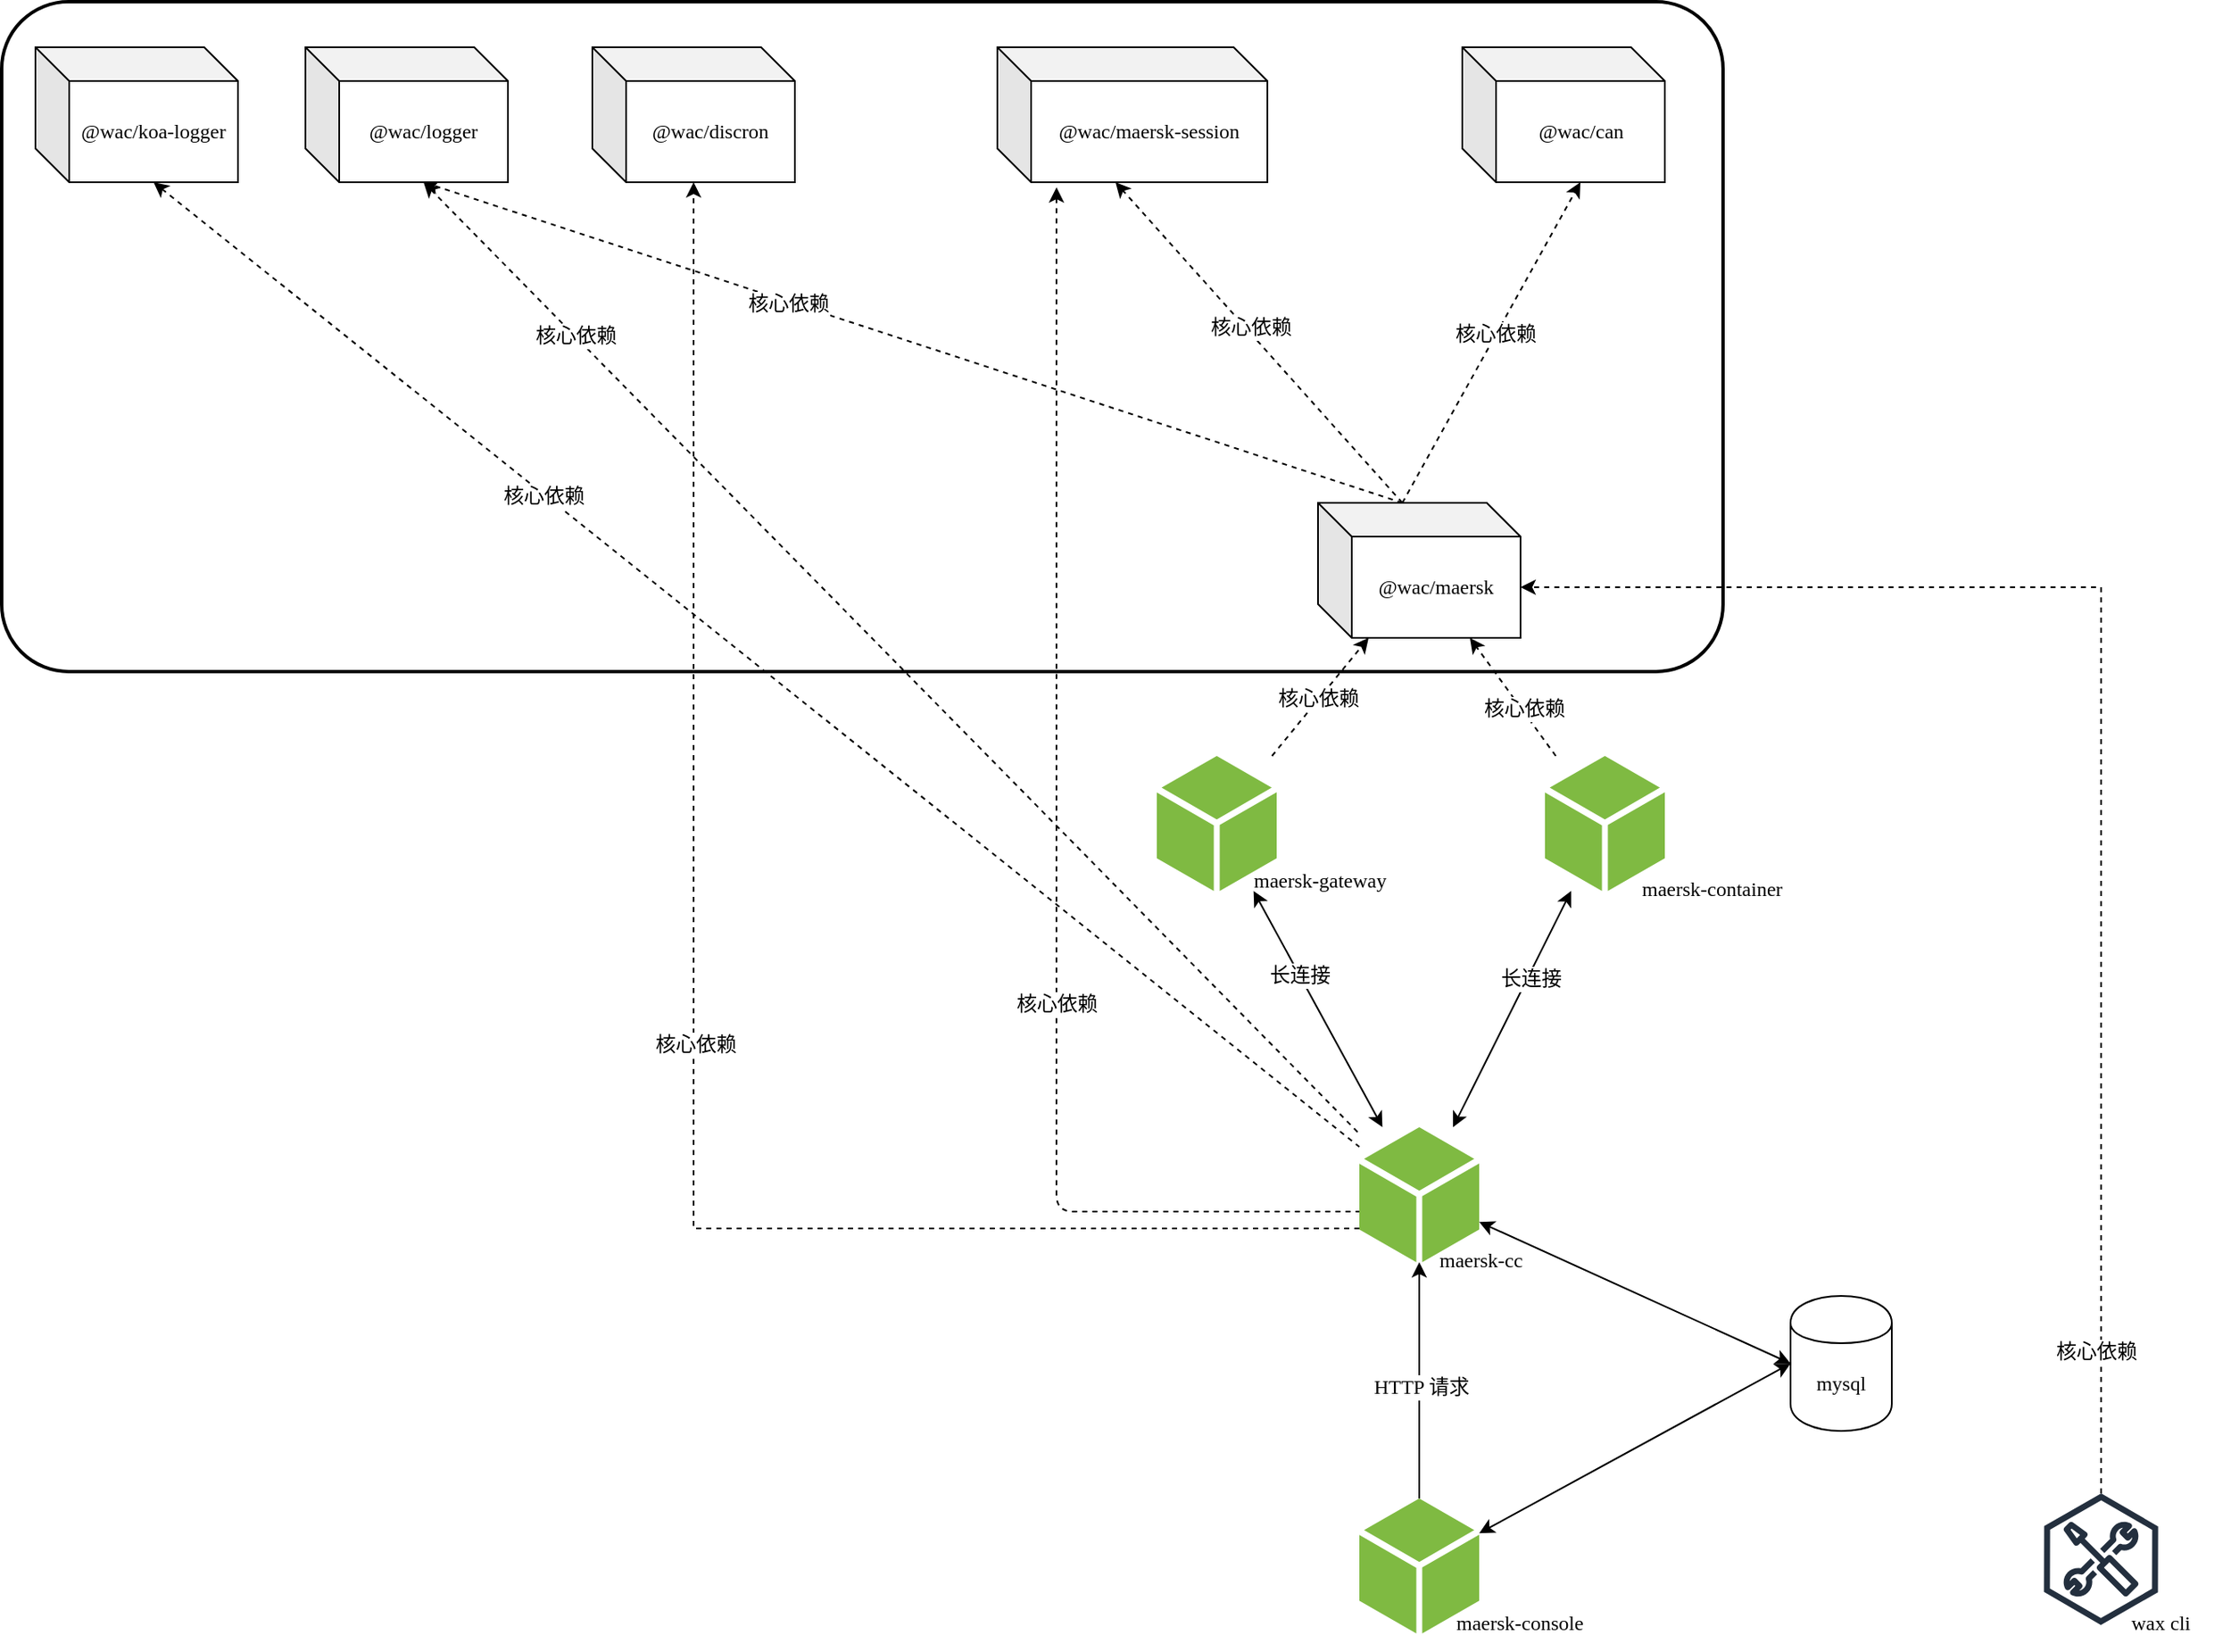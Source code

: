 <mxfile version="12.2.6" type="github" pages="1"><diagram id="LdaNKY0aEIqAjeBKMeYE" name="Page-1"><mxGraphModel dx="2115" dy="1473" grid="1" gridSize="10" guides="1" tooltips="1" connect="1" arrows="1" fold="1" page="1" pageScale="1" pageWidth="1169" pageHeight="827" math="0" shadow="0"><root><mxCell id="0"/><mxCell id="1" parent="0"/><mxCell id="Zhl440exGmExsDS8FuML-5" style="rounded=0;orthogonalLoop=1;jettySize=auto;html=1;entryX=0.25;entryY=1;entryDx=0;entryDy=0;dashed=1;fontFamily=MonacoBSemi;" edge="1" parent="1" source="Zhl440exGmExsDS8FuML-46"><mxGeometry relative="1" as="geometry"><mxPoint x="160" y="270" as="sourcePoint"/><mxPoint x="250" y="180" as="targetPoint"/></mxGeometry></mxCell><mxCell id="Zhl440exGmExsDS8FuML-9" value="核心依赖" style="text;html=1;resizable=0;points=[];align=center;verticalAlign=middle;labelBackgroundColor=#ffffff;fontFamily=MonacoBSemi;" vertex="1" connectable="0" parent="Zhl440exGmExsDS8FuML-5"><mxGeometry x="-0.033" y="1" relative="1" as="geometry"><mxPoint as="offset"/></mxGeometry></mxCell><mxCell id="Zhl440exGmExsDS8FuML-6" style="rounded=0;orthogonalLoop=1;jettySize=auto;html=1;entryX=0.75;entryY=1;entryDx=0;entryDy=0;dashed=1;fontFamily=MonacoBSemi;" edge="1" parent="1" source="Zhl440exGmExsDS8FuML-49"><mxGeometry relative="1" as="geometry"><mxPoint x="400" y="270" as="sourcePoint"/><mxPoint x="310" y="180" as="targetPoint"/></mxGeometry></mxCell><mxCell id="Zhl440exGmExsDS8FuML-71" value="核心依赖" style="text;html=1;resizable=0;points=[];align=center;verticalAlign=middle;labelBackgroundColor=#ffffff;fontFamily=MonacoBSemi;" vertex="1" connectable="0" parent="Zhl440exGmExsDS8FuML-6"><mxGeometry x="-0.22" y="-1" relative="1" as="geometry"><mxPoint as="offset"/></mxGeometry></mxCell><mxCell id="Zhl440exGmExsDS8FuML-31" style="rounded=0;orthogonalLoop=1;jettySize=auto;html=1;exitX=0;exitY=0;exitDx=50;exitDy=0;exitPerimeter=0;entryX=0;entryY=0;entryDx=70;entryDy=80;entryPerimeter=0;startArrow=none;startFill=0;endArrow=classic;endFill=1;dashed=1;fontFamily=MonacoBSemi;" edge="1" parent="1" source="Zhl440exGmExsDS8FuML-8" target="Zhl440exGmExsDS8FuML-30"><mxGeometry relative="1" as="geometry"/></mxCell><mxCell id="Zhl440exGmExsDS8FuML-32" value="核心依赖" style="text;html=1;resizable=0;points=[];align=center;verticalAlign=middle;labelBackgroundColor=#ffffff;fontFamily=MonacoBSemi;" vertex="1" connectable="0" parent="Zhl440exGmExsDS8FuML-31"><mxGeometry x="0.053" y="1" relative="1" as="geometry"><mxPoint as="offset"/></mxGeometry></mxCell><mxCell id="Zhl440exGmExsDS8FuML-34" style="rounded=0;orthogonalLoop=1;jettySize=auto;html=1;exitX=0;exitY=0;exitDx=50;exitDy=0;exitPerimeter=0;entryX=0;entryY=0;entryDx=70;entryDy=80;entryPerimeter=0;dashed=1;startArrow=none;startFill=0;endArrow=classic;endFill=1;fontFamily=MonacoBSemi;" edge="1" parent="1" source="Zhl440exGmExsDS8FuML-8" target="Zhl440exGmExsDS8FuML-33"><mxGeometry relative="1" as="geometry"/></mxCell><mxCell id="Zhl440exGmExsDS8FuML-35" value="核心依赖" style="text;html=1;resizable=0;points=[];align=center;verticalAlign=middle;labelBackgroundColor=#ffffff;fontFamily=MonacoBSemi;" vertex="1" connectable="0" parent="Zhl440exGmExsDS8FuML-34"><mxGeometry x="0.083" y="-2" relative="1" as="geometry"><mxPoint as="offset"/></mxGeometry></mxCell><mxCell id="Zhl440exGmExsDS8FuML-37" style="rounded=0;orthogonalLoop=1;jettySize=auto;html=1;exitX=0;exitY=0;exitDx=50;exitDy=0;exitPerimeter=0;entryX=0;entryY=0;entryDx=70;entryDy=80;entryPerimeter=0;dashed=1;startArrow=none;startFill=0;endArrow=classic;endFill=1;fontFamily=MonacoBSemi;" edge="1" parent="1" source="Zhl440exGmExsDS8FuML-8" target="Zhl440exGmExsDS8FuML-36"><mxGeometry relative="1" as="geometry"/></mxCell><mxCell id="Zhl440exGmExsDS8FuML-38" value="核心依赖" style="text;html=1;resizable=0;points=[];align=center;verticalAlign=middle;labelBackgroundColor=#ffffff;fontFamily=MonacoBSemi;" vertex="1" connectable="0" parent="Zhl440exGmExsDS8FuML-37"><mxGeometry x="0.253" y="1" relative="1" as="geometry"><mxPoint as="offset"/></mxGeometry></mxCell><mxCell id="Zhl440exGmExsDS8FuML-8" value="&lt;span style=&quot;white-space: normal&quot;&gt;@wac/maersk&lt;/span&gt;" style="shape=cube;whiteSpace=wrap;html=1;boundedLbl=1;backgroundOutline=1;darkOpacity=0.05;darkOpacity2=0.1;fontFamily=MonacoBSemi;" vertex="1" parent="1"><mxGeometry x="220" y="100" width="120" height="80" as="geometry"/></mxCell><mxCell id="Zhl440exGmExsDS8FuML-14" style="rounded=0;orthogonalLoop=1;jettySize=auto;html=1;startArrow=classic;startFill=1;fontFamily=MonacoBSemi;" edge="1" parent="1" source="Zhl440exGmExsDS8FuML-51" target="Zhl440exGmExsDS8FuML-46"><mxGeometry relative="1" as="geometry"><mxPoint x="220" y="520" as="sourcePoint"/><mxPoint x="160" y="330" as="targetPoint"/></mxGeometry></mxCell><mxCell id="Zhl440exGmExsDS8FuML-16" value="长连接" style="text;html=1;resizable=0;points=[];align=center;verticalAlign=middle;labelBackgroundColor=#ffffff;fontFamily=MonacoBSemi;" vertex="1" connectable="0" parent="Zhl440exGmExsDS8FuML-14"><mxGeometry x="0.288" relative="1" as="geometry"><mxPoint as="offset"/></mxGeometry></mxCell><mxCell id="Zhl440exGmExsDS8FuML-15" style="rounded=0;orthogonalLoop=1;jettySize=auto;html=1;startArrow=classic;startFill=1;fontFamily=MonacoBSemi;" edge="1" parent="1" source="Zhl440exGmExsDS8FuML-51" target="Zhl440exGmExsDS8FuML-49"><mxGeometry relative="1" as="geometry"><mxPoint x="340" y="520" as="sourcePoint"/><mxPoint x="400" y="330" as="targetPoint"/></mxGeometry></mxCell><mxCell id="Zhl440exGmExsDS8FuML-17" value="长连接" style="text;html=1;resizable=0;points=[];align=center;verticalAlign=middle;labelBackgroundColor=#ffffff;fontFamily=MonacoBSemi;" vertex="1" connectable="0" parent="Zhl440exGmExsDS8FuML-15"><mxGeometry x="0.272" y="-1" relative="1" as="geometry"><mxPoint as="offset"/></mxGeometry></mxCell><mxCell id="Zhl440exGmExsDS8FuML-28" style="rounded=0;orthogonalLoop=1;jettySize=auto;html=1;entryX=0;entryY=0.5;entryDx=0;entryDy=0;startArrow=classic;startFill=1;endArrow=classic;endFill=1;fontFamily=MonacoBSemi;" edge="1" parent="1" source="Zhl440exGmExsDS8FuML-51" target="Zhl440exGmExsDS8FuML-27"><mxGeometry relative="1" as="geometry"><mxPoint x="340" y="535" as="sourcePoint"/></mxGeometry></mxCell><mxCell id="Zhl440exGmExsDS8FuML-45" style="edgeStyle=orthogonalEdgeStyle;rounded=0;orthogonalLoop=1;jettySize=auto;html=1;dashed=1;startArrow=none;startFill=0;endArrow=classic;endFill=1;fontFamily=MonacoBSemi;" edge="1" parent="1" source="Zhl440exGmExsDS8FuML-51"><mxGeometry relative="1" as="geometry"><mxPoint x="220" y="535" as="sourcePoint"/><mxPoint x="-150" y="-90" as="targetPoint"/><Array as="points"><mxPoint x="-150" y="530"/></Array></mxGeometry></mxCell><mxCell id="Zhl440exGmExsDS8FuML-52" value="核心依赖" style="text;html=1;resizable=0;points=[];align=center;verticalAlign=middle;labelBackgroundColor=#ffffff;fontFamily=MonacoBSemi;" vertex="1" connectable="0" parent="Zhl440exGmExsDS8FuML-45"><mxGeometry x="-0.006" y="-1" relative="1" as="geometry"><mxPoint as="offset"/></mxGeometry></mxCell><mxCell id="Zhl440exGmExsDS8FuML-18" style="edgeStyle=orthogonalEdgeStyle;rounded=0;orthogonalLoop=1;jettySize=auto;html=1;startArrow=none;startFill=0;fontFamily=MonacoBSemi;" edge="1" parent="1" source="Zhl440exGmExsDS8FuML-63" target="Zhl440exGmExsDS8FuML-51"><mxGeometry relative="1" as="geometry"><mxPoint x="280" y="690" as="sourcePoint"/><mxPoint x="280" y="550" as="targetPoint"/></mxGeometry></mxCell><mxCell id="Zhl440exGmExsDS8FuML-19" value="HTTP 请求" style="text;html=1;resizable=0;points=[];align=center;verticalAlign=middle;labelBackgroundColor=#ffffff;fontFamily=MonacoBSemi;" vertex="1" connectable="0" parent="Zhl440exGmExsDS8FuML-18"><mxGeometry x="-0.057" y="-1" relative="1" as="geometry"><mxPoint as="offset"/></mxGeometry></mxCell><mxCell id="Zhl440exGmExsDS8FuML-29" style="rounded=0;orthogonalLoop=1;jettySize=auto;html=1;entryX=0;entryY=0.5;entryDx=0;entryDy=0;startArrow=classic;startFill=1;endArrow=classic;endFill=1;fontFamily=MonacoBSemi;" edge="1" parent="1" source="Zhl440exGmExsDS8FuML-63" target="Zhl440exGmExsDS8FuML-27"><mxGeometry relative="1" as="geometry"><mxPoint x="340" y="720" as="sourcePoint"/></mxGeometry></mxCell><mxCell id="Zhl440exGmExsDS8FuML-27" value="mysql" style="shape=cylinder;whiteSpace=wrap;html=1;boundedLbl=1;backgroundOutline=1;fontFamily=MonacoBSemi;" vertex="1" parent="1"><mxGeometry x="500" y="570" width="60" height="80" as="geometry"/></mxCell><mxCell id="Zhl440exGmExsDS8FuML-30" value="&lt;span style=&quot;white-space: normal&quot;&gt;@wac/can&lt;/span&gt;" style="shape=cube;whiteSpace=wrap;html=1;boundedLbl=1;backgroundOutline=1;darkOpacity=0.05;darkOpacity2=0.1;fontFamily=MonacoBSemi;" vertex="1" parent="1"><mxGeometry x="305.5" y="-170" width="120" height="80" as="geometry"/></mxCell><mxCell id="Zhl440exGmExsDS8FuML-33" value="&lt;span style=&quot;white-space: normal&quot;&gt;@wac/maersk-session&lt;/span&gt;" style="shape=cube;whiteSpace=wrap;html=1;boundedLbl=1;backgroundOutline=1;darkOpacity=0.05;darkOpacity2=0.1;fontFamily=MonacoBSemi;" vertex="1" parent="1"><mxGeometry x="30" y="-170" width="160" height="80" as="geometry"/></mxCell><mxCell id="Zhl440exGmExsDS8FuML-69" style="edgeStyle=none;rounded=0;orthogonalLoop=1;jettySize=auto;html=1;exitX=0;exitY=0;exitDx=70;exitDy=80;exitPerimeter=0;dashed=1;startArrow=classic;startFill=1;endArrow=none;endFill=0;fontFamily=MonacoBSemi;" edge="1" parent="1" source="Zhl440exGmExsDS8FuML-36" target="Zhl440exGmExsDS8FuML-51"><mxGeometry relative="1" as="geometry"/></mxCell><mxCell id="Zhl440exGmExsDS8FuML-70" value="核心依赖" style="text;html=1;resizable=0;points=[];align=center;verticalAlign=middle;labelBackgroundColor=#ffffff;fontFamily=MonacoBSemi;" vertex="1" connectable="0" parent="Zhl440exGmExsDS8FuML-69"><mxGeometry x="-0.677" relative="1" as="geometry"><mxPoint as="offset"/></mxGeometry></mxCell><mxCell id="Zhl440exGmExsDS8FuML-36" value="&lt;span style=&quot;white-space: normal&quot;&gt;@wac/logger&lt;/span&gt;" style="shape=cube;whiteSpace=wrap;html=1;boundedLbl=1;backgroundOutline=1;darkOpacity=0.05;darkOpacity2=0.1;fontFamily=MonacoBSemi;" vertex="1" parent="1"><mxGeometry x="-380" y="-170" width="120" height="80" as="geometry"/></mxCell><mxCell id="Zhl440exGmExsDS8FuML-40" style="edgeStyle=orthogonalEdgeStyle;rounded=0;orthogonalLoop=1;jettySize=auto;html=1;entryX=0;entryY=0;entryDx=120;entryDy=50;entryPerimeter=0;dashed=1;startArrow=none;startFill=0;endArrow=classic;endFill=1;fontFamily=MonacoBSemi;" edge="1" parent="1" source="Zhl440exGmExsDS8FuML-57" target="Zhl440exGmExsDS8FuML-8"><mxGeometry relative="1" as="geometry"><mxPoint x="660" y="270" as="sourcePoint"/><Array as="points"><mxPoint x="684" y="150"/></Array></mxGeometry></mxCell><mxCell id="Zhl440exGmExsDS8FuML-65" value="核心依赖" style="text;html=1;resizable=0;points=[];align=center;verticalAlign=middle;labelBackgroundColor=#ffffff;fontFamily=MonacoBSemi;" vertex="1" connectable="0" parent="Zhl440exGmExsDS8FuML-40"><mxGeometry x="-0.809" y="3" relative="1" as="geometry"><mxPoint as="offset"/></mxGeometry></mxCell><mxCell id="Zhl440exGmExsDS8FuML-44" value="&lt;span style=&quot;white-space: normal&quot;&gt;@wac/discron&lt;/span&gt;" style="shape=cube;whiteSpace=wrap;html=1;boundedLbl=1;backgroundOutline=1;darkOpacity=0.05;darkOpacity2=0.1;fontFamily=MonacoBSemi;" vertex="1" parent="1"><mxGeometry x="-210" y="-170" width="120" height="80" as="geometry"/></mxCell><mxCell id="Zhl440exGmExsDS8FuML-46" value="" style="pointerEvents=1;shadow=0;dashed=0;html=1;strokeColor=none;labelPosition=center;verticalLabelPosition=bottom;verticalAlign=top;outlineConnect=0;align=center;shape=mxgraph.office.concepts.node_generic;fillColor=#7FBA42;fontFamily=MonacoBSemi;" vertex="1" parent="1"><mxGeometry x="124.5" y="250" width="71" height="80" as="geometry"/></mxCell><mxCell id="Zhl440exGmExsDS8FuML-47" value="maersk-gateway" style="text;html=1;fontFamily=MonacoBSemi;" vertex="1" parent="1"><mxGeometry x="180" y="310" width="110" height="30" as="geometry"/></mxCell><mxCell id="Zhl440exGmExsDS8FuML-48" value="maersk-container" style="text;html=1;fontFamily=MonacoBSemi;" vertex="1" parent="1"><mxGeometry x="410" y="315" width="120" height="30" as="geometry"/></mxCell><mxCell id="Zhl440exGmExsDS8FuML-49" value="" style="pointerEvents=1;shadow=0;dashed=0;html=1;strokeColor=none;labelPosition=center;verticalLabelPosition=bottom;verticalAlign=top;outlineConnect=0;align=center;shape=mxgraph.office.concepts.node_generic;fillColor=#7FBA42;fontFamily=MonacoBSemi;" vertex="1" parent="1"><mxGeometry x="354.5" y="250" width="71" height="80" as="geometry"/></mxCell><mxCell id="Zhl440exGmExsDS8FuML-50" value="maersk-cc" style="text;html=1;fontFamily=MonacoBSemi;" vertex="1" parent="1"><mxGeometry x="290" y="535" width="80" height="30" as="geometry"/></mxCell><mxCell id="Zhl440exGmExsDS8FuML-51" value="" style="pointerEvents=1;shadow=0;dashed=0;html=1;strokeColor=none;labelPosition=center;verticalLabelPosition=bottom;verticalAlign=top;outlineConnect=0;align=center;shape=mxgraph.office.concepts.node_generic;fillColor=#7FBA42;fontFamily=MonacoBSemi;" vertex="1" parent="1"><mxGeometry x="244.5" y="470" width="71" height="80" as="geometry"/></mxCell><mxCell id="Zhl440exGmExsDS8FuML-53" value="" style="endArrow=none;dashed=1;html=1;exitX=0.219;exitY=1.038;exitDx=0;exitDy=0;exitPerimeter=0;edgeStyle=orthogonalEdgeStyle;startArrow=classic;startFill=1;fontFamily=MonacoBSemi;" edge="1" parent="1" source="Zhl440exGmExsDS8FuML-33" target="Zhl440exGmExsDS8FuML-51"><mxGeometry width="50" height="50" relative="1" as="geometry"><mxPoint x="100" y="610" as="sourcePoint"/><mxPoint x="150" y="560" as="targetPoint"/><Array as="points"><mxPoint x="65" y="520"/></Array></mxGeometry></mxCell><mxCell id="Zhl440exGmExsDS8FuML-54" value="核心依赖" style="text;html=1;resizable=0;points=[];align=center;verticalAlign=middle;labelBackgroundColor=#ffffff;fontFamily=MonacoBSemi;" vertex="1" connectable="0" parent="Zhl440exGmExsDS8FuML-53"><mxGeometry x="0.23" relative="1" as="geometry"><mxPoint as="offset"/></mxGeometry></mxCell><mxCell id="Zhl440exGmExsDS8FuML-57" value="" style="outlineConnect=0;fontColor=#232F3E;gradientColor=none;fillColor=#232F3E;strokeColor=none;dashed=0;verticalLabelPosition=bottom;verticalAlign=top;align=center;html=1;fontSize=12;fontStyle=0;aspect=fixed;pointerEvents=1;shape=mxgraph.aws4.external_toolkit;fontFamily=MonacoBSemi;" vertex="1" parent="1"><mxGeometry x="650" y="687" width="68" height="78" as="geometry"/></mxCell><mxCell id="Zhl440exGmExsDS8FuML-62" value="wax cli" style="text;html=1;fontFamily=MonacoBSemi;" vertex="1" parent="1"><mxGeometry x="700" y="750" width="60" height="30" as="geometry"/></mxCell><mxCell id="Zhl440exGmExsDS8FuML-63" value="" style="pointerEvents=1;shadow=0;dashed=0;html=1;strokeColor=none;labelPosition=center;verticalLabelPosition=bottom;verticalAlign=top;outlineConnect=0;align=center;shape=mxgraph.office.concepts.node_generic;fillColor=#7FBA42;fontFamily=MonacoBSemi;" vertex="1" parent="1"><mxGeometry x="244.5" y="690" width="71" height="80" as="geometry"/></mxCell><mxCell id="Zhl440exGmExsDS8FuML-64" value="maersk-console" style="text;html=1;fontFamily=MonacoBSemi;" vertex="1" parent="1"><mxGeometry x="299.5" y="750" width="110" height="30" as="geometry"/></mxCell><mxCell id="Zhl440exGmExsDS8FuML-67" style="edgeStyle=none;rounded=0;orthogonalLoop=1;jettySize=auto;html=1;exitX=0;exitY=0;exitDx=70;exitDy=80;exitPerimeter=0;dashed=1;startArrow=classic;startFill=1;endArrow=none;endFill=0;fontFamily=MonacoBSemi;" edge="1" parent="1" source="Zhl440exGmExsDS8FuML-66" target="Zhl440exGmExsDS8FuML-51"><mxGeometry relative="1" as="geometry"/></mxCell><mxCell id="Zhl440exGmExsDS8FuML-68" value="核心依赖" style="text;html=1;resizable=0;points=[];align=center;verticalAlign=middle;labelBackgroundColor=#ffffff;fontFamily=MonacoBSemi;" vertex="1" connectable="0" parent="Zhl440exGmExsDS8FuML-67"><mxGeometry x="-0.353" y="-1" relative="1" as="geometry"><mxPoint as="offset"/></mxGeometry></mxCell><mxCell id="Zhl440exGmExsDS8FuML-66" value="&lt;span style=&quot;white-space: normal&quot;&gt;@wac/koa-logger&lt;/span&gt;" style="shape=cube;whiteSpace=wrap;html=1;boundedLbl=1;backgroundOutline=1;darkOpacity=0.05;darkOpacity2=0.1;fontFamily=MonacoBSemi;" vertex="1" parent="1"><mxGeometry x="-540" y="-170" width="120" height="80" as="geometry"/></mxCell><mxCell id="Zhl440exGmExsDS8FuML-72" value="" style="rounded=1;arcSize=10;dashed=0;fillColor=none;gradientColor=none;strokeWidth=2;" vertex="1" parent="1"><mxGeometry x="-560" y="-197" width="1020" height="397" as="geometry"/></mxCell></root></mxGraphModel></diagram></mxfile>